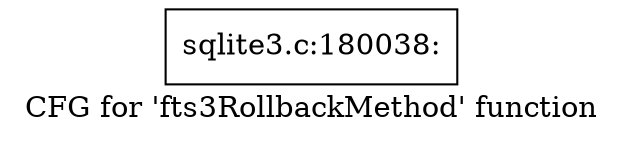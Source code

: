 digraph "CFG for 'fts3RollbackMethod' function" {
	label="CFG for 'fts3RollbackMethod' function";

	Node0x55c0fb25f010 [shape=record,label="{sqlite3.c:180038:}"];
}
